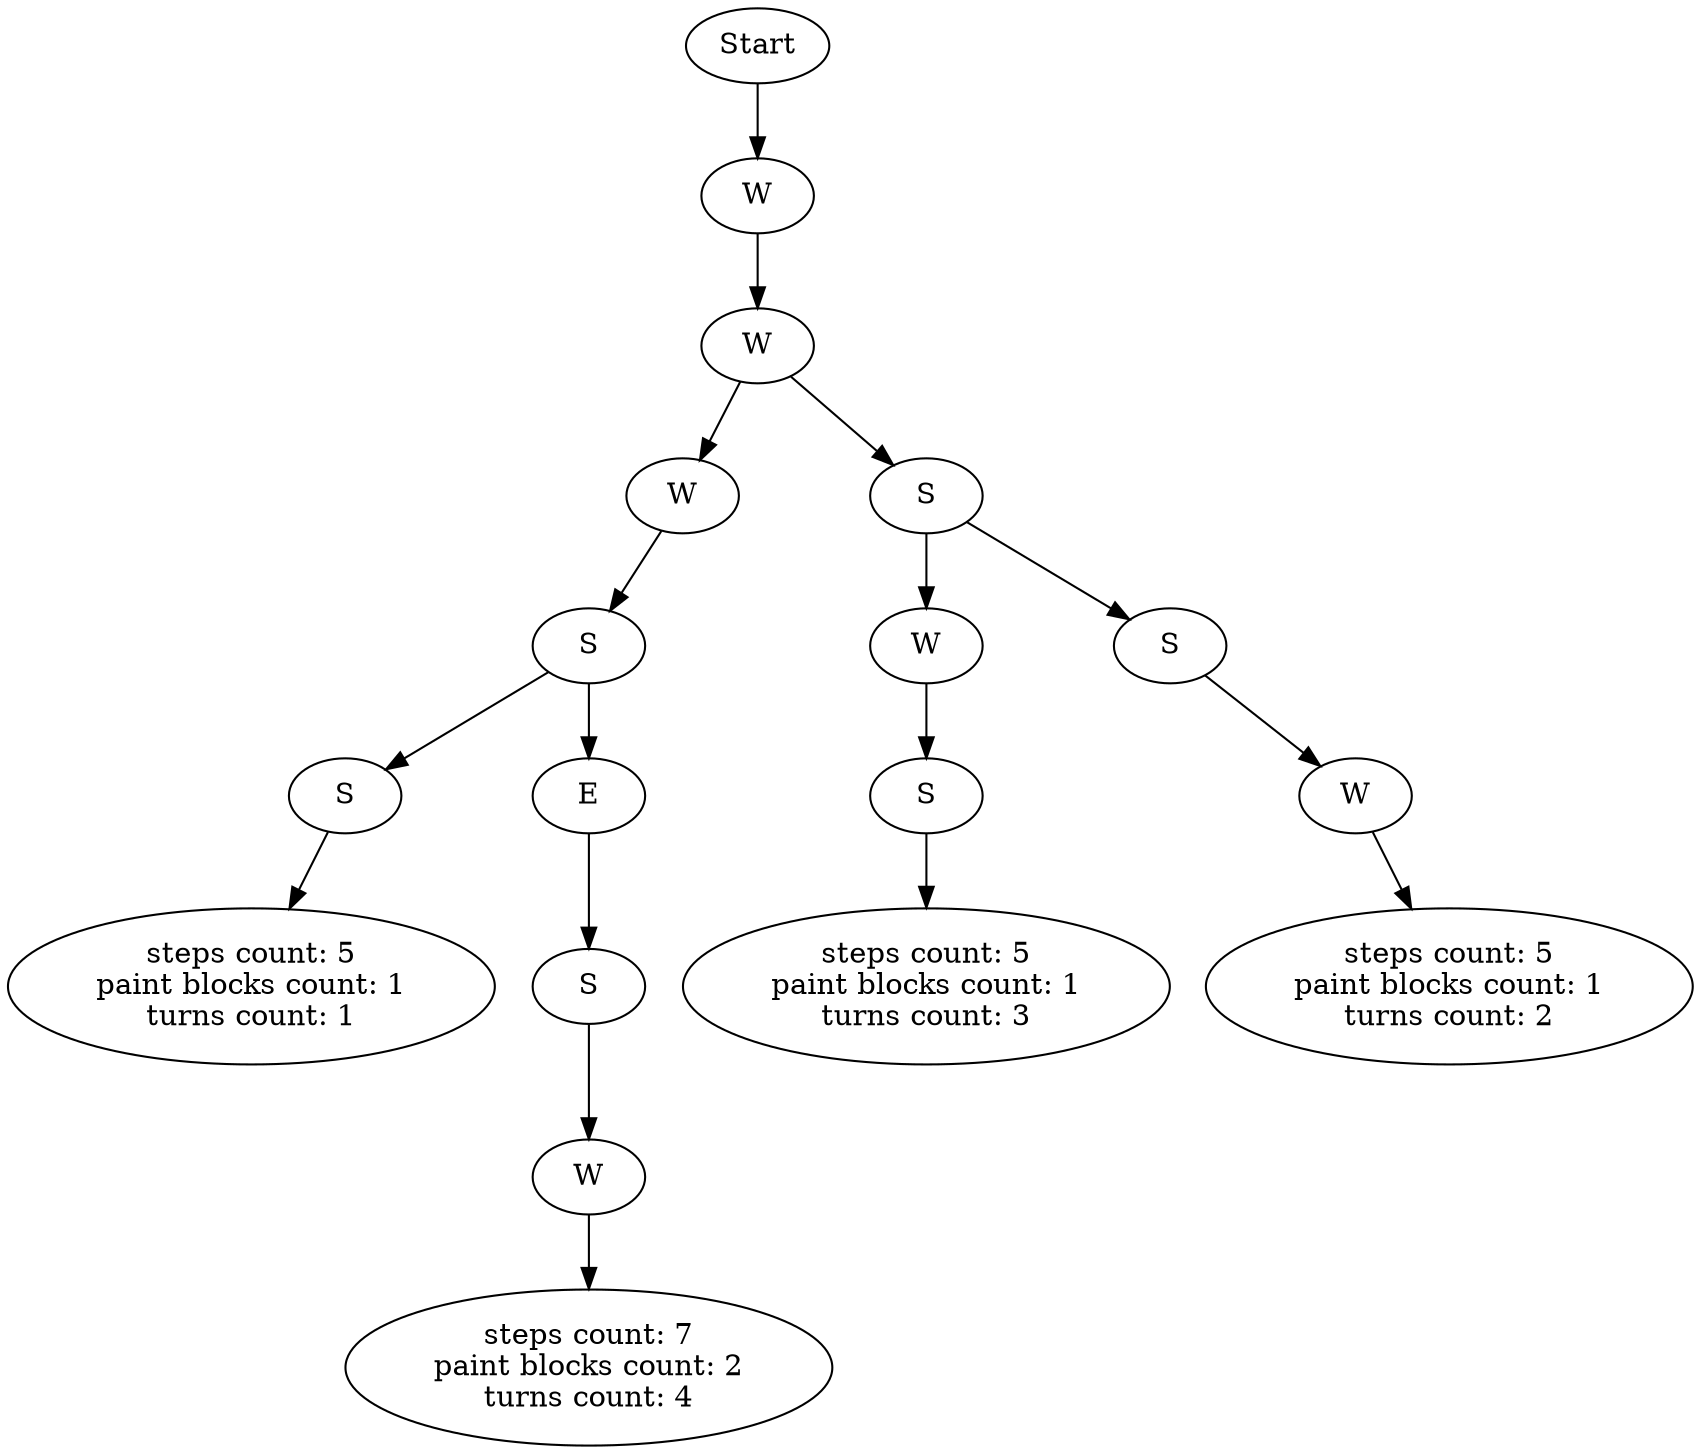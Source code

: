 digraph InstructionsTree {
94716395662912->94716395671648
94716395671648->94716395671712
94716395671712->94716395671776
94716395671776->94716395671872
94716395671872->94716395671968
94716395671968->94716395672128
94716395672128[label="steps count: 5
paint blocks count: 1
turns count: 1"];
94716395671968[label="S"];
94716395671872->94716395673344
94716395673344->94716395673408
94716395673408->94716395673472
94716395673472->94716395673632
94716395673632[label="steps count: 7
paint blocks count: 2
turns count: 4"];
94716395673472[label="W"];
94716395673408[label="S"];
94716395673344[label="E"];
94716395671872[label="S"];
94716395671776[label="W"];
94716395671712->94716395671584
94716395671584->94716395672320
94716395672320->94716395672384
94716395672384->94716395672544
94716395672544[label="steps count: 5
paint blocks count: 1
turns count: 3"];
94716395672384[label="S"];
94716395672320[label="W"];
94716395671584->94716395671520
94716395671520->94716395672736
94716395672736->94716395672864
94716395672864[label="steps count: 5
paint blocks count: 1
turns count: 2"];
94716395672736[label="W"];
94716395671520[label="S"];
94716395671584[label="S"];
94716395671712[label="W"];
94716395671648[label="W"];
94716395662912[label="Start"];
}